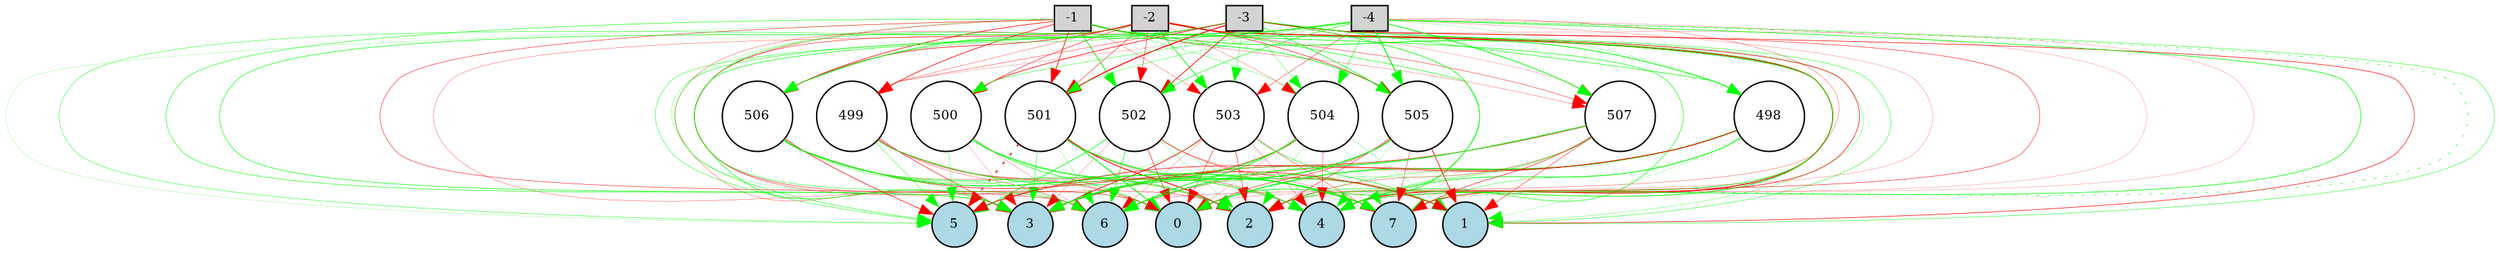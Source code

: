digraph {
	node [fontsize=9 height=0.2 shape=circle width=0.2]
	-1 [fillcolor=lightgray shape=box style=filled]
	-2 [fillcolor=lightgray shape=box style=filled]
	-3 [fillcolor=lightgray shape=box style=filled]
	-4 [fillcolor=lightgray shape=box style=filled]
	0 [fillcolor=lightblue style=filled]
	1 [fillcolor=lightblue style=filled]
	2 [fillcolor=lightblue style=filled]
	3 [fillcolor=lightblue style=filled]
	4 [fillcolor=lightblue style=filled]
	5 [fillcolor=lightblue style=filled]
	6 [fillcolor=lightblue style=filled]
	7 [fillcolor=lightblue style=filled]
	498 [fillcolor=white style=filled]
	499 [fillcolor=white style=filled]
	500 [fillcolor=white style=filled]
	501 [fillcolor=white style=filled]
	502 [fillcolor=white style=filled]
	503 [fillcolor=white style=filled]
	504 [fillcolor=white style=filled]
	505 [fillcolor=white style=filled]
	506 [fillcolor=white style=filled]
	507 [fillcolor=white style=filled]
	-1 -> 498 [color=green penwidth=0.501288399642736 style=solid]
	-1 -> 499 [color=red penwidth=0.45199854351961233 style=solid]
	-1 -> 500 [color=green penwidth=0.1332520597994235 style=dotted]
	-1 -> 501 [color=red penwidth=0.48534431321846216 style=solid]
	-1 -> 502 [color=green penwidth=0.5710155184704984 style=solid]
	-1 -> 503 [color=red penwidth=0.18055363638779967 style=solid]
	-1 -> 504 [color=green penwidth=0.20225485750465189 style=solid]
	-1 -> 505 [color=green penwidth=0.4866230384750392 style=solid]
	-1 -> 506 [color=red penwidth=0.4440450610557316 style=solid]
	-1 -> 507 [color=red penwidth=0.17594951311992016 style=solid]
	-2 -> 498 [color=green penwidth=0.10028513250888874 style=solid]
	-2 -> 499 [color=red penwidth=0.1972970194030253 style=solid]
	-2 -> 500 [color=red penwidth=0.3166818817764351 style=solid]
	-2 -> 501 [color=red penwidth=0.29333901013566377 style=solid]
	-2 -> 502 [color=red penwidth=0.31258178897813066 style=solid]
	-2 -> 503 [color=green penwidth=0.5309428681537574 style=solid]
	-2 -> 504 [color=red penwidth=0.16472757901726337 style=solid]
	-2 -> 505 [color=red penwidth=0.3568390326200881 style=solid]
	-2 -> 506 [color=red penwidth=0.41018183002759157 style=solid]
	-2 -> 507 [color=red penwidth=0.27095355513340524 style=solid]
	-3 -> 498 [color=green penwidth=0.3830085014926088 style=solid]
	-3 -> 499 [color=red penwidth=0.240908324187975 style=solid]
	-3 -> 500 [color=red penwidth=0.44100062130389095 style=solid]
	-3 -> 501 [color=red penwidth=0.7086334289252217 style=solid]
	-3 -> 502 [color=red penwidth=0.4996362306641746 style=solid]
	-3 -> 503 [color=green penwidth=0.262410937856953 style=solid]
	-3 -> 504 [color=green penwidth=0.226608547959548 style=solid]
	-3 -> 505 [color=green penwidth=0.46020241265923933 style=solid]
	-3 -> 506 [color=green penwidth=0.24765453505348112 style=solid]
	-3 -> 507 [color=red penwidth=0.1261035574384529 style=solid]
	-4 -> 498 [color=green penwidth=0.13443802516450087 style=solid]
	-4 -> 499 [color=red penwidth=0.11708398257966346 style=solid]
	-4 -> 500 [color=green penwidth=0.27436506108856457 style=solid]
	-4 -> 501 [color=green penwidth=0.22333457154692674 style=solid]
	-4 -> 502 [color=green penwidth=0.36094333588071015 style=solid]
	-4 -> 503 [color=red penwidth=0.25920847352574583 style=solid]
	-4 -> 504 [color=green penwidth=0.35202861870766333 style=solid]
	-4 -> 505 [color=green penwidth=0.6867963455740029 style=solid]
	-4 -> 506 [color=green penwidth=0.4572652104720042 style=solid]
	-4 -> 507 [color=green penwidth=0.5449716405586222 style=solid]
	498 -> 0 [color=green penwidth=0.6936523908951586 style=solid]
	498 -> 1 [color=green penwidth=0.11661084511273502 style=solid]
	498 -> 2 [color=green penwidth=0.24951943142646268 style=solid]
	498 -> 3 [color=red penwidth=0.4661703271604384 style=solid]
	498 -> 4 [color=green penwidth=0.48408126245630356 style=solid]
	498 -> 5 [color=red penwidth=0.10924114830589894 style=solid]
	498 -> 6 [color=red penwidth=0.2523066901706411 style=solid]
	498 -> 7 [color=green penwidth=0.24499365079175775 style=solid]
	499 -> 0 [color=red penwidth=0.20205049741634443 style=solid]
	499 -> 1 [color=green penwidth=0.3273360539653307 style=solid]
	499 -> 2 [color=red penwidth=0.20909157773730608 style=solid]
	499 -> 3 [color=red penwidth=0.3609575896581665 style=solid]
	499 -> 4 [color=red penwidth=0.15418342012740613 style=solid]
	499 -> 5 [color=green penwidth=0.27452833480295424 style=solid]
	499 -> 6 [color=red penwidth=0.1953911364828561 style=solid]
	499 -> 7 [color=green penwidth=0.34538538487291914 style=solid]
	500 -> 0 [color=green penwidth=0.40531824577630937 style=solid]
	500 -> 1 [color=green penwidth=0.11390054809208977 style=solid]
	500 -> 2 [color=green penwidth=0.3329686533079097 style=solid]
	500 -> 3 [color=red penwidth=0.1319520857004951 style=solid]
	500 -> 4 [color=green penwidth=0.248950155554162 style=solid]
	500 -> 5 [color=green penwidth=0.2294066341829118 style=solid]
	500 -> 6 [color=red penwidth=0.15514088771137663 style=solid]
	500 -> 7 [color=green penwidth=0.2662698375892246 style=solid]
	501 -> 0 [color=green penwidth=0.6440623429287534 style=solid]
	501 -> 1 [color=green penwidth=0.4526773993564025 style=solid]
	501 -> 2 [color=red penwidth=0.6034578730338273 style=solid]
	501 -> 3 [color=green penwidth=0.30625097172335974 style=solid]
	501 -> 4 [color=red penwidth=0.21654799516789752 style=solid]
	501 -> 5 [color=red penwidth=0.9003723642910797 style=dotted]
	501 -> 6 [color=green penwidth=0.1718319990725333 style=solid]
	501 -> 7 [color=green penwidth=0.3591312050715788 style=solid]
	502 -> 0 [color=red penwidth=0.36334658532482544 style=solid]
	502 -> 1 [color=red penwidth=0.29663360837346997 style=solid]
	502 -> 2 [color=green penwidth=0.13700202039572162 style=solid]
	502 -> 3 [color=red penwidth=0.1447792493795412 style=solid]
	502 -> 4 [color=green penwidth=0.14927051006518455 style=solid]
	502 -> 5 [color=green penwidth=0.46573066851789213 style=solid]
	502 -> 6 [color=green penwidth=0.3934166437401524 style=solid]
	502 -> 7 [color=red penwidth=0.1930926356893609 style=solid]
	503 -> 0 [color=red penwidth=0.30047913435160856 style=solid]
	503 -> 1 [color=green penwidth=0.360592190442538 style=solid]
	503 -> 2 [color=red penwidth=0.33479042996332653 style=solid]
	503 -> 3 [color=red penwidth=0.49852631329017805 style=solid]
	503 -> 4 [color=red penwidth=0.18123936383418465 style=solid]
	503 -> 5 [color=green penwidth=0.15065142715219226 style=solid]
	503 -> 6 [color=red penwidth=0.14463187725042664 style=solid]
	503 -> 7 [color=red penwidth=0.24579332728002654 style=solid]
	504 -> 0 [color=red penwidth=0.14185384612088403 style=solid]
	504 -> 1 [color=green penwidth=0.16609534935943934 style=solid]
	504 -> 2 [color=green penwidth=0.16994447996603834 style=solid]
	504 -> 3 [color=green penwidth=0.5772416236472192 style=solid]
	504 -> 4 [color=red penwidth=0.24143748971710316 style=solid]
	504 -> 5 [color=red penwidth=0.28509728502688625 style=solid]
	504 -> 6 [color=green penwidth=0.519535236987412 style=solid]
	504 -> 7 [color=green penwidth=0.10001509641672444 style=solid]
	505 -> 0 [color=red penwidth=0.31158428826359774 style=solid]
	505 -> 1 [color=red penwidth=0.5137891922206629 style=solid]
	505 -> 2 [color=red penwidth=0.32077072353750036 style=solid]
	505 -> 3 [color=green penwidth=0.5720420273636935 style=solid]
	505 -> 4 [color=green penwidth=0.10572711337234722 style=solid]
	505 -> 5 [color=green penwidth=0.11433634157578698 style=solid]
	505 -> 6 [color=green penwidth=0.2532890004906638 style=solid]
	505 -> 7 [color=red penwidth=0.24497723480924852 style=solid]
	506 -> 0 [color=red penwidth=0.1746299098258864 style=solid]
	506 -> 1 [color=red penwidth=0.3795906606186993 style=solid]
	506 -> 2 [color=green penwidth=0.3377139135084294 style=solid]
	506 -> 3 [color=green penwidth=0.2080814303455501 style=solid]
	506 -> 4 [color=green penwidth=0.25696321759351115 style=solid]
	506 -> 5 [color=red penwidth=0.40645800987031666 style=solid]
	506 -> 6 [color=green penwidth=0.24026904392294757 style=solid]
	506 -> 7 [color=green penwidth=0.6190654585945916 style=solid]
	507 -> 0 [color=green penwidth=0.18083799236289594 style=solid]
	507 -> 1 [color=red penwidth=0.2779770842422371 style=solid]
	507 -> 2 [color=red penwidth=0.20477734322619826 style=solid]
	507 -> 3 [color=green penwidth=0.27054323651377377 style=solid]
	507 -> 4 [color=green penwidth=0.28594106132572095 style=solid]
	507 -> 5 [color=red penwidth=0.3405432389172065 style=solid]
	507 -> 6 [color=green penwidth=0.5373961196438899 style=solid]
	507 -> 7 [color=red penwidth=0.36002975221971545 style=solid]
	-1 -> 0 [color=green penwidth=0.15552552515121532 style=solid]
	-1 -> 1 [color=green penwidth=0.1867984669686411 style=solid]
	-1 -> 2 [color=red penwidth=0.24861178964585745 style=solid]
	-1 -> 3 [color=green penwidth=0.3372032741767488 style=solid]
	-1 -> 4 [color=green penwidth=0.38263959628970967 style=solid]
	-1 -> 5 [color=green penwidth=0.10966694233605777 style=solid]
	-1 -> 6 [color=red penwidth=0.29430462199754326 style=solid]
	-1 -> 7 [color=green penwidth=0.44398851995535527 style=solid]
	-2 -> 0 [color=red penwidth=0.3007769692569205 style=solid]
	-2 -> 1 [color=green penwidth=0.28683982327430824 style=solid]
	-2 -> 2 [color=green penwidth=0.36451632292326985 style=solid]
	-2 -> 3 [color=green penwidth=0.38136639872125255 style=solid]
	-2 -> 4 [color=red penwidth=0.6442479375501735 style=solid]
	-2 -> 5 [color=green penwidth=0.2680298445703365 style=solid]
	-2 -> 6 [color=red penwidth=0.18307903074372467 style=solid]
	-2 -> 7 [color=red penwidth=0.40221947347417264 style=solid]
	-3 -> 0 [color=green penwidth=0.46285869320690143 style=solid]
	-3 -> 1 [color=red penwidth=0.3848952374043749 style=solid]
	-3 -> 2 [color=green penwidth=0.5021049768101168 style=solid]
	-3 -> 3 [color=red penwidth=0.201310764520798 style=solid]
	-3 -> 4 [color=red penwidth=0.3041590510111094 style=solid]
	-3 -> 5 [color=green penwidth=0.2841281356757184 style=solid]
	-3 -> 6 [color=green penwidth=0.2991915092046954 style=solid]
	-3 -> 7 [color=red penwidth=0.12433269765154799 style=solid]
	-4 -> 0 [color=red penwidth=0.139991363586925 style=solid]
	-4 -> 1 [color=green penwidth=0.2845866181457728 style=solid]
	-4 -> 2 [color=red penwidth=0.12409588101483589 style=solid]
	-4 -> 3 [color=green penwidth=0.39570571777509556 style=solid]
	-4 -> 4 [color=green penwidth=0.4425537931813852 style=solid]
	-4 -> 5 [color=green penwidth=0.31824684912930185 style=solid]
	-4 -> 6 [color=red penwidth=0.19141771016866727 style=solid]
	-4 -> 7 [color=green penwidth=0.34482498469232 style=dotted]
}
